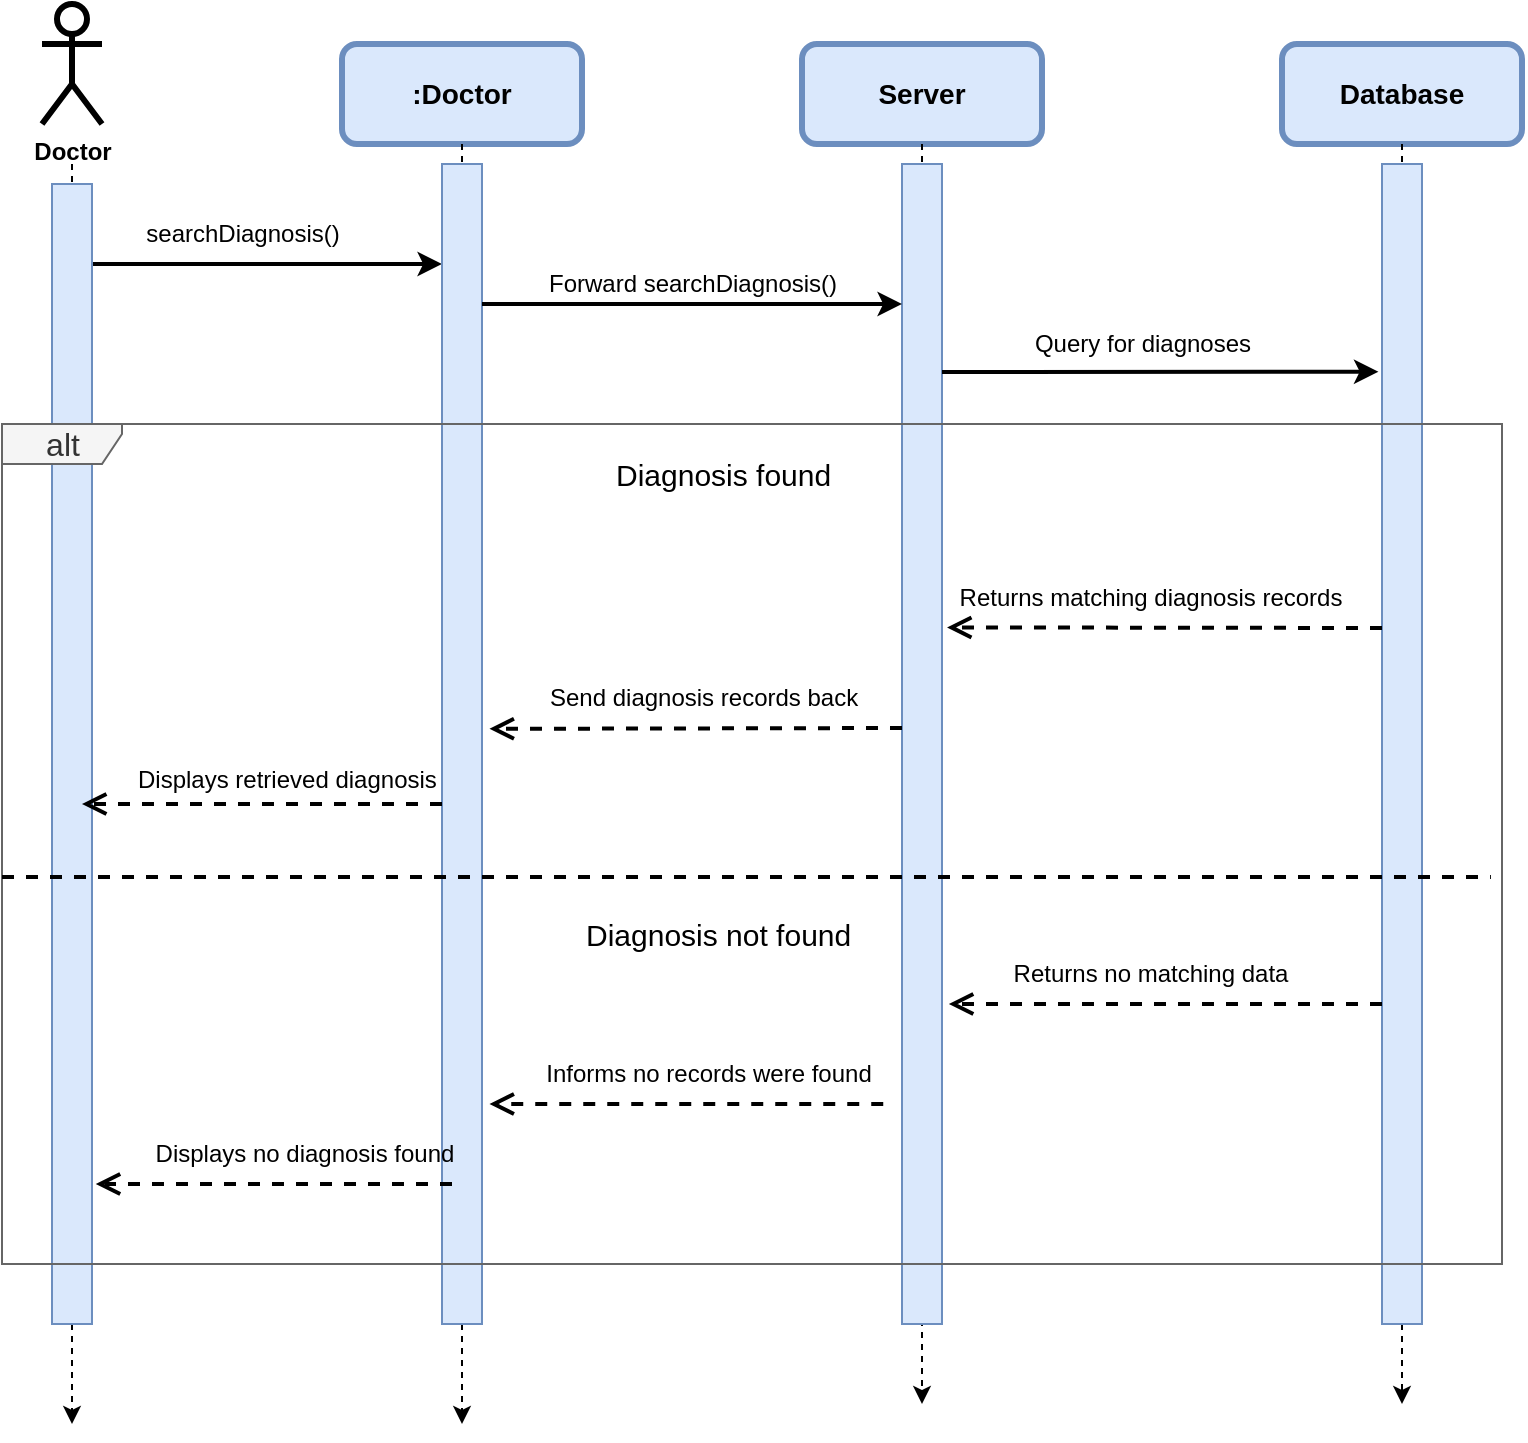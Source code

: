 <mxfile>
    <diagram id="6jSnH-0XyIerv08itZjo" name="Page-1">
        <mxGraphModel dx="1546" dy="758" grid="1" gridSize="10" guides="1" tooltips="1" connect="1" arrows="1" fold="1" page="1" pageScale="1" pageWidth="850" pageHeight="1100" math="0" shadow="0">
            <root>
                <mxCell id="0"/>
                <mxCell id="1" parent="0"/>
                <mxCell id="2" value="&lt;b&gt;Doctor&lt;br&gt;&lt;br&gt;&lt;/b&gt;" style="shape=umlActor;verticalLabelPosition=bottom;verticalAlign=top;html=1;outlineConnect=0;strokeWidth=3;rounded=1;" parent="1" vertex="1">
                    <mxGeometry x="60" y="20" width="30" height="60" as="geometry"/>
                </mxCell>
                <mxCell id="3" style="edgeStyle=none;html=1;dashed=1;strokeWidth=1;startArrow=none;" parent="1" source="83" edge="1">
                    <mxGeometry relative="1" as="geometry">
                        <mxPoint x="75" y="730" as="targetPoint"/>
                        <Array as="points">
                            <mxPoint x="75" y="150"/>
                        </Array>
                        <mxPoint x="75" y="100" as="sourcePoint"/>
                    </mxGeometry>
                </mxCell>
                <mxCell id="4" value="" style="endArrow=classic;html=1;strokeWidth=2;" parent="1" edge="1">
                    <mxGeometry relative="1" as="geometry">
                        <mxPoint x="80" y="150" as="sourcePoint"/>
                        <mxPoint x="260" y="150" as="targetPoint"/>
                    </mxGeometry>
                </mxCell>
                <mxCell id="6" value="searchDiagnosis()" style="text;html=1;align=center;verticalAlign=middle;resizable=0;points=[];autosize=1;strokeColor=none;fillColor=none;" parent="1" vertex="1">
                    <mxGeometry x="100" y="120" width="120" height="30" as="geometry"/>
                </mxCell>
                <mxCell id="8" value="&lt;span style=&quot;font-size: 14px;&quot;&gt;&lt;b&gt;:Doctor&lt;/b&gt;&lt;/span&gt;" style="rounded=1;whiteSpace=wrap;html=1;strokeWidth=3;fillColor=#dae8fc;strokeColor=#6c8ebf;" parent="1" vertex="1">
                    <mxGeometry x="210" y="40" width="120" height="50" as="geometry"/>
                </mxCell>
                <mxCell id="10" style="edgeStyle=none;html=1;exitX=0.5;exitY=1;exitDx=0;exitDy=0;dashed=1;strokeWidth=1;startArrow=none;" parent="1" source="20" edge="1">
                    <mxGeometry relative="1" as="geometry">
                        <mxPoint x="270" y="730" as="targetPoint"/>
                        <Array as="points"/>
                        <mxPoint x="85" y="60" as="sourcePoint"/>
                    </mxGeometry>
                </mxCell>
                <mxCell id="12" value="&lt;span style=&quot;font-size: 14px;&quot;&gt;&lt;b&gt;Server&lt;/b&gt;&lt;/span&gt;" style="rounded=1;whiteSpace=wrap;html=1;strokeWidth=3;fillColor=#dae8fc;strokeColor=#6c8ebf;" parent="1" vertex="1">
                    <mxGeometry x="440" y="40" width="120" height="50" as="geometry"/>
                </mxCell>
                <mxCell id="13" style="edgeStyle=none;html=1;dashed=1;strokeWidth=1;" parent="1" source="12" edge="1">
                    <mxGeometry relative="1" as="geometry">
                        <mxPoint x="500" y="720" as="targetPoint"/>
                        <Array as="points"/>
                        <mxPoint x="480" y="100" as="sourcePoint"/>
                    </mxGeometry>
                </mxCell>
                <mxCell id="18" value="" style="html=1;points=[];perimeter=orthogonalPerimeter;fontSize=13;fillColor=#dae8fc;strokeColor=#6c8ebf;" parent="1" vertex="1">
                    <mxGeometry x="490" y="100" width="20" height="580" as="geometry"/>
                </mxCell>
                <mxCell id="21" value="" style="edgeStyle=none;html=1;exitX=0.5;exitY=1;exitDx=0;exitDy=0;dashed=1;strokeWidth=1;endArrow=none;" parent="1" source="8" target="20" edge="1">
                    <mxGeometry relative="1" as="geometry">
                        <mxPoint x="270" y="570" as="targetPoint"/>
                        <Array as="points"/>
                        <mxPoint x="270" y="90" as="sourcePoint"/>
                    </mxGeometry>
                </mxCell>
                <mxCell id="20" value="" style="html=1;points=[];perimeter=orthogonalPerimeter;fontSize=13;fillColor=#dae8fc;strokeColor=#6c8ebf;" parent="1" vertex="1">
                    <mxGeometry x="260" y="100" width="20" height="580" as="geometry"/>
                </mxCell>
                <mxCell id="22" value="" style="endArrow=classic;html=1;strokeWidth=2;" parent="1" edge="1">
                    <mxGeometry relative="1" as="geometry">
                        <mxPoint x="280" y="170" as="sourcePoint"/>
                        <mxPoint x="490" y="170" as="targetPoint"/>
                        <Array as="points">
                            <mxPoint x="380" y="170"/>
                        </Array>
                    </mxGeometry>
                </mxCell>
                <mxCell id="25" value="Forward searchDiagnosis()" style="text;html=1;align=center;verticalAlign=middle;resizable=0;points=[];autosize=1;strokeColor=none;fillColor=none;" parent="1" vertex="1">
                    <mxGeometry x="300" y="145" width="170" height="30" as="geometry"/>
                </mxCell>
                <mxCell id="75" value="&lt;span style=&quot;font-size: 14px;&quot;&gt;&lt;b&gt;Database&lt;/b&gt;&lt;/span&gt;" style="rounded=1;whiteSpace=wrap;html=1;strokeWidth=3;fillColor=#dae8fc;strokeColor=#6c8ebf;" parent="1" vertex="1">
                    <mxGeometry x="680" y="40" width="120" height="50" as="geometry"/>
                </mxCell>
                <mxCell id="79" value="" style="endArrow=classic;html=1;strokeWidth=2;entryX=-0.089;entryY=0.179;entryDx=0;entryDy=0;entryPerimeter=0;" parent="1" target="81" edge="1">
                    <mxGeometry relative="1" as="geometry">
                        <mxPoint x="510" y="204" as="sourcePoint"/>
                        <mxPoint x="719.16" y="200.0" as="targetPoint"/>
                    </mxGeometry>
                </mxCell>
                <mxCell id="80" style="edgeStyle=none;html=1;dashed=1;strokeWidth=1;exitX=0.5;exitY=1;exitDx=0;exitDy=0;startArrow=none;" parent="1" source="81" edge="1">
                    <mxGeometry relative="1" as="geometry">
                        <mxPoint x="740" y="720" as="targetPoint"/>
                        <Array as="points">
                            <mxPoint x="740" y="720"/>
                        </Array>
                        <mxPoint x="510" y="100" as="sourcePoint"/>
                    </mxGeometry>
                </mxCell>
                <mxCell id="82" value="" style="edgeStyle=none;html=1;dashed=1;strokeWidth=1;exitX=0.5;exitY=1;exitDx=0;exitDy=0;endArrow=none;" parent="1" source="75" target="81" edge="1">
                    <mxGeometry relative="1" as="geometry">
                        <mxPoint x="740" y="720" as="targetPoint"/>
                        <Array as="points"/>
                        <mxPoint x="740" y="90" as="sourcePoint"/>
                    </mxGeometry>
                </mxCell>
                <mxCell id="81" value="" style="html=1;points=[];perimeter=orthogonalPerimeter;fontSize=13;fillColor=#dae8fc;strokeColor=#6c8ebf;" parent="1" vertex="1">
                    <mxGeometry x="730" y="100" width="20" height="580" as="geometry"/>
                </mxCell>
                <mxCell id="86" value="" style="edgeStyle=none;html=1;dashed=1;strokeWidth=1;startArrow=none;endArrow=none;" parent="1" target="83" edge="1">
                    <mxGeometry relative="1" as="geometry">
                        <mxPoint x="75" y="720" as="targetPoint"/>
                        <Array as="points"/>
                        <mxPoint x="75" y="100" as="sourcePoint"/>
                    </mxGeometry>
                </mxCell>
                <mxCell id="83" value="" style="html=1;points=[];perimeter=orthogonalPerimeter;fontSize=13;fillColor=#dae8fc;strokeColor=#6c8ebf;" parent="1" vertex="1">
                    <mxGeometry x="65" y="110" width="20" height="570" as="geometry"/>
                </mxCell>
                <mxCell id="87" value="Query for diagnoses" style="text;html=1;align=center;verticalAlign=middle;resizable=0;points=[];autosize=1;strokeColor=none;fillColor=none;" parent="1" vertex="1">
                    <mxGeometry x="545" y="175" width="130" height="30" as="geometry"/>
                </mxCell>
                <mxCell id="90" value="&lt;font style=&quot;font-size: 16px;&quot;&gt;alt&lt;/font&gt;" style="shape=umlFrame;tabWidth=110;tabHeight=30;tabPosition=left;html=1;boundedLbl=1;labelInHeader=1;width=60;height=20;rounded=0;shadow=0;glass=0;sketch=0;fontSize=15;fillColor=#f5f5f5;fontColor=#333333;strokeColor=#666666;" vertex="1" parent="1">
                    <mxGeometry x="40" y="230" width="750" height="420" as="geometry"/>
                </mxCell>
                <mxCell id="91" value="Diagnosis found" style="text;rounded=0;shadow=0;glass=0;sketch=0;fontSize=15;" vertex="1" parent="90">
                    <mxGeometry width="100" height="20" relative="1" as="geometry">
                        <mxPoint x="305" y="10" as="offset"/>
                    </mxGeometry>
                </mxCell>
                <mxCell id="92" value="" style="line;strokeWidth=2;dashed=1;labelPosition=center;verticalLabelPosition=bottom;align=left;verticalAlign=top;spacingLeft=20;spacingTop=15;rounded=0;shadow=0;glass=0;sketch=0;fontSize=16;" vertex="1" parent="90">
                    <mxGeometry x="0.001" y="218.079" width="744.444" height="16.8" as="geometry"/>
                </mxCell>
                <mxCell id="93" value="Diagnosis not found" style="text;rounded=0;shadow=0;glass=0;sketch=0;fontSize=15;" vertex="1" parent="90">
                    <mxGeometry width="100" height="60" relative="1" as="geometry">
                        <mxPoint x="290" y="240" as="offset"/>
                    </mxGeometry>
                </mxCell>
                <mxCell id="89" value="Returns matching diagnosis records" style="text;html=1;align=center;verticalAlign=middle;resizable=0;points=[];autosize=1;strokeColor=none;fillColor=none;" parent="90" vertex="1">
                    <mxGeometry x="468.751" y="71.704" width="210" height="30" as="geometry"/>
                </mxCell>
                <mxCell id="88" value="" style="html=1;verticalAlign=bottom;endArrow=open;dashed=1;endSize=8;strokeWidth=2;fontSize=13;entryX=1.042;entryY=0.315;entryDx=0;entryDy=0;entryPerimeter=0;" parent="90" edge="1">
                    <mxGeometry x="0.422" relative="1" as="geometry">
                        <mxPoint x="690" y="102" as="sourcePoint"/>
                        <mxPoint x="472.506" y="101.702" as="targetPoint"/>
                        <mxPoint as="offset"/>
                    </mxGeometry>
                </mxCell>
                <mxCell id="27" value="Send diagnosis records back" style="text;whiteSpace=wrap;html=1;" parent="90" vertex="1">
                    <mxGeometry x="271.873" y="122.924" width="233.766" height="60.0" as="geometry"/>
                </mxCell>
                <mxCell id="98" value="" style="html=1;verticalAlign=bottom;endArrow=open;dashed=1;endSize=8;strokeWidth=2;fontSize=13;entryX=1.042;entryY=0.315;entryDx=0;entryDy=0;entryPerimeter=0;" edge="1" parent="90">
                    <mxGeometry x="0.422" relative="1" as="geometry">
                        <mxPoint x="450" y="152" as="sourcePoint"/>
                        <mxPoint x="243.751" y="152.429" as="targetPoint"/>
                        <mxPoint as="offset"/>
                    </mxGeometry>
                </mxCell>
                <mxCell id="102" value="" style="html=1;verticalAlign=bottom;endArrow=open;dashed=1;endSize=8;strokeWidth=2;fontSize=13;" edge="1" parent="90">
                    <mxGeometry x="0.422" relative="1" as="geometry">
                        <mxPoint x="220" y="190" as="sourcePoint"/>
                        <mxPoint x="40" y="190" as="targetPoint"/>
                        <mxPoint as="offset"/>
                    </mxGeometry>
                </mxCell>
                <mxCell id="103" value="Displays retrieved diagnosis&amp;nbsp;" style="text;whiteSpace=wrap;html=1;" vertex="1" parent="90">
                    <mxGeometry x="65.623" y="163.9" width="233.766" height="60.0" as="geometry"/>
                </mxCell>
                <mxCell id="105" value="" style="html=1;verticalAlign=bottom;endArrow=open;dashed=1;endSize=8;strokeWidth=2;fontSize=13;entryX=1.042;entryY=0.315;entryDx=0;entryDy=0;entryPerimeter=0;" edge="1" parent="90">
                    <mxGeometry x="0.422" relative="1" as="geometry">
                        <mxPoint x="690" y="290" as="sourcePoint"/>
                        <mxPoint x="473.436" y="290.002" as="targetPoint"/>
                        <mxPoint as="offset"/>
                        <Array as="points"/>
                    </mxGeometry>
                </mxCell>
                <mxCell id="106" value="Returns no matching data" style="text;html=1;align=center;verticalAlign=middle;resizable=0;points=[];autosize=1;strokeColor=none;fillColor=none;" vertex="1" parent="90">
                    <mxGeometry x="493.748" y="260.004" width="160" height="30" as="geometry"/>
                </mxCell>
                <mxCell id="107" value="" style="html=1;verticalAlign=bottom;endArrow=open;dashed=1;endSize=8;strokeWidth=2;fontSize=13;" edge="1" parent="90">
                    <mxGeometry x="0.422" relative="1" as="geometry">
                        <mxPoint x="440.625" y="340.009" as="sourcePoint"/>
                        <mxPoint x="243.75" y="340" as="targetPoint"/>
                        <mxPoint as="offset"/>
                        <Array as="points"/>
                    </mxGeometry>
                </mxCell>
                <mxCell id="108" value="Informs no records were found" style="text;html=1;align=center;verticalAlign=middle;resizable=0;points=[];autosize=1;strokeColor=none;fillColor=none;" vertex="1" parent="90">
                    <mxGeometry x="257.813" y="310.004" width="190" height="30" as="geometry"/>
                </mxCell>
                <mxCell id="109" value="" style="html=1;verticalAlign=bottom;endArrow=open;dashed=1;endSize=8;strokeWidth=2;fontSize=13;" edge="1" parent="90">
                    <mxGeometry x="0.422" relative="1" as="geometry">
                        <mxPoint x="225" y="380" as="sourcePoint"/>
                        <mxPoint x="46.875" y="380" as="targetPoint"/>
                        <mxPoint as="offset"/>
                        <Array as="points"/>
                    </mxGeometry>
                </mxCell>
                <mxCell id="110" value="Displays no diagnosis found" style="text;html=1;align=center;verticalAlign=middle;resizable=0;points=[];autosize=1;strokeColor=none;fillColor=none;" vertex="1" parent="90">
                    <mxGeometry x="65.626" y="350.004" width="170" height="30" as="geometry"/>
                </mxCell>
            </root>
        </mxGraphModel>
    </diagram>
</mxfile>
